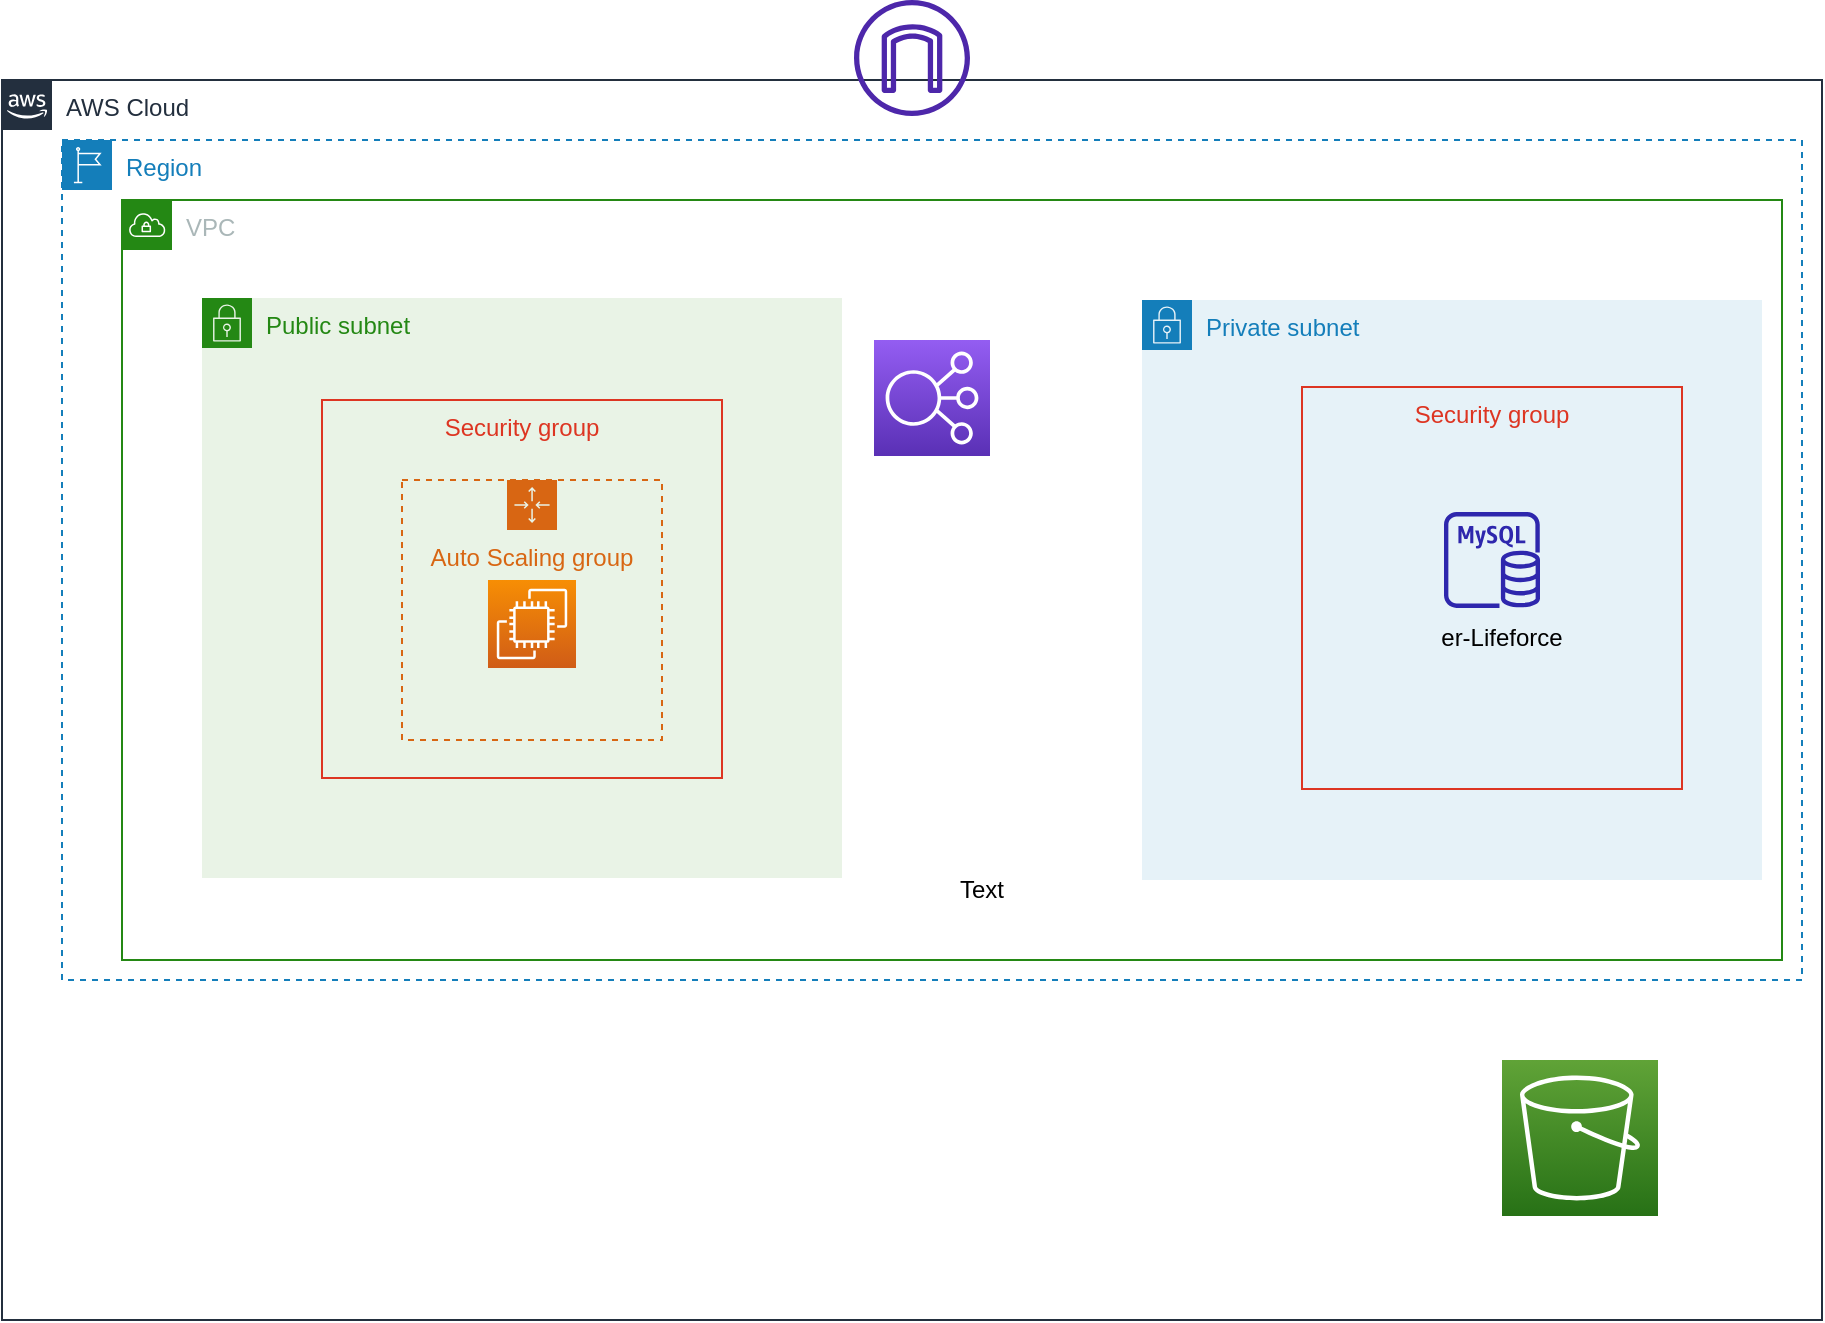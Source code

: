 <mxfile version="20.8.3" type="github">
  <diagram id="EOvXC8gpYLb7TujhmF_s" name="Page-1">
    <mxGraphModel dx="1923" dy="1576" grid="1" gridSize="10" guides="1" tooltips="1" connect="1" arrows="1" fold="1" page="1" pageScale="1" pageWidth="850" pageHeight="1100" math="0" shadow="0">
      <root>
        <mxCell id="0" />
        <mxCell id="1" parent="0" />
        <mxCell id="5pIbd-vVQexbnZ4Y1Vy5-4" value="AWS Cloud" style="points=[[0,0],[0.25,0],[0.5,0],[0.75,0],[1,0],[1,0.25],[1,0.5],[1,0.75],[1,1],[0.75,1],[0.5,1],[0.25,1],[0,1],[0,0.75],[0,0.5],[0,0.25]];outlineConnect=0;gradientColor=none;html=1;whiteSpace=wrap;fontSize=12;fontStyle=0;container=1;pointerEvents=0;collapsible=0;recursiveResize=0;shape=mxgraph.aws4.group;grIcon=mxgraph.aws4.group_aws_cloud_alt;strokeColor=#232F3E;fillColor=none;verticalAlign=top;align=left;spacingLeft=30;fontColor=#232F3E;dashed=0;" vertex="1" parent="1">
          <mxGeometry x="-100" y="-80" width="910" height="620" as="geometry" />
        </mxCell>
        <mxCell id="5pIbd-vVQexbnZ4Y1Vy5-5" value="Private subnet" style="points=[[0,0],[0.25,0],[0.5,0],[0.75,0],[1,0],[1,0.25],[1,0.5],[1,0.75],[1,1],[0.75,1],[0.5,1],[0.25,1],[0,1],[0,0.75],[0,0.5],[0,0.25]];outlineConnect=0;gradientColor=none;html=1;whiteSpace=wrap;fontSize=12;fontStyle=0;container=1;pointerEvents=0;collapsible=0;recursiveResize=0;shape=mxgraph.aws4.group;grIcon=mxgraph.aws4.group_security_group;grStroke=0;strokeColor=#147EBA;fillColor=#E6F2F8;verticalAlign=top;align=left;spacingLeft=30;fontColor=#147EBA;dashed=0;" vertex="1" parent="5pIbd-vVQexbnZ4Y1Vy5-4">
          <mxGeometry x="570" y="110" width="310" height="290" as="geometry" />
        </mxCell>
        <mxCell id="5pIbd-vVQexbnZ4Y1Vy5-6" value="VPC" style="points=[[0,0],[0.25,0],[0.5,0],[0.75,0],[1,0],[1,0.25],[1,0.5],[1,0.75],[1,1],[0.75,1],[0.5,1],[0.25,1],[0,1],[0,0.75],[0,0.5],[0,0.25]];outlineConnect=0;gradientColor=none;html=1;whiteSpace=wrap;fontSize=12;fontStyle=0;container=1;pointerEvents=0;collapsible=0;recursiveResize=0;shape=mxgraph.aws4.group;grIcon=mxgraph.aws4.group_vpc;strokeColor=#248814;fillColor=none;verticalAlign=top;align=left;spacingLeft=30;fontColor=#AAB7B8;dashed=0;" vertex="1" parent="5pIbd-vVQexbnZ4Y1Vy5-4">
          <mxGeometry x="60" y="60" width="830" height="380" as="geometry" />
        </mxCell>
        <mxCell id="5pIbd-vVQexbnZ4Y1Vy5-7" value="Region" style="points=[[0,0],[0.25,0],[0.5,0],[0.75,0],[1,0],[1,0.25],[1,0.5],[1,0.75],[1,1],[0.75,1],[0.5,1],[0.25,1],[0,1],[0,0.75],[0,0.5],[0,0.25]];outlineConnect=0;gradientColor=none;html=1;whiteSpace=wrap;fontSize=12;fontStyle=0;container=1;pointerEvents=0;collapsible=0;recursiveResize=0;shape=mxgraph.aws4.group;grIcon=mxgraph.aws4.group_region;strokeColor=#147EBA;fillColor=none;verticalAlign=top;align=left;spacingLeft=30;fontColor=#147EBA;dashed=1;" vertex="1" parent="5pIbd-vVQexbnZ4Y1Vy5-4">
          <mxGeometry x="30" y="30" width="870" height="420" as="geometry" />
        </mxCell>
        <mxCell id="5pIbd-vVQexbnZ4Y1Vy5-8" value="Security group" style="fillColor=none;strokeColor=#DD3522;verticalAlign=top;fontStyle=0;fontColor=#DD3522;" vertex="1" parent="5pIbd-vVQexbnZ4Y1Vy5-7">
          <mxGeometry x="620" y="123.5" width="190" height="201" as="geometry" />
        </mxCell>
        <mxCell id="5pIbd-vVQexbnZ4Y1Vy5-1" value="" style="sketch=0;outlineConnect=0;fontColor=#232F3E;gradientColor=none;fillColor=#2E27AD;strokeColor=none;dashed=0;verticalLabelPosition=bottom;verticalAlign=top;align=center;html=1;fontSize=12;fontStyle=0;aspect=fixed;pointerEvents=1;shape=mxgraph.aws4.rds_mysql_instance;" vertex="1" parent="5pIbd-vVQexbnZ4Y1Vy5-7">
          <mxGeometry x="691" y="186" width="48" height="48" as="geometry" />
        </mxCell>
        <mxCell id="5pIbd-vVQexbnZ4Y1Vy5-3" value="er-Lifeforce" style="text;html=1;strokeColor=none;fillColor=none;align=center;verticalAlign=middle;whiteSpace=wrap;rounded=0;" vertex="1" parent="5pIbd-vVQexbnZ4Y1Vy5-7">
          <mxGeometry x="680" y="234" width="80" height="30" as="geometry" />
        </mxCell>
        <mxCell id="5pIbd-vVQexbnZ4Y1Vy5-10" value="Public subnet" style="points=[[0,0],[0.25,0],[0.5,0],[0.75,0],[1,0],[1,0.25],[1,0.5],[1,0.75],[1,1],[0.75,1],[0.5,1],[0.25,1],[0,1],[0,0.75],[0,0.5],[0,0.25]];outlineConnect=0;gradientColor=none;html=1;whiteSpace=wrap;fontSize=12;fontStyle=0;container=1;pointerEvents=0;collapsible=0;recursiveResize=0;shape=mxgraph.aws4.group;grIcon=mxgraph.aws4.group_security_group;grStroke=0;strokeColor=#248814;fillColor=#E9F3E6;verticalAlign=top;align=left;spacingLeft=30;fontColor=#248814;dashed=0;" vertex="1" parent="5pIbd-vVQexbnZ4Y1Vy5-7">
          <mxGeometry x="70" y="79" width="320" height="290" as="geometry" />
        </mxCell>
        <mxCell id="5pIbd-vVQexbnZ4Y1Vy5-11" value="Security group" style="fillColor=none;strokeColor=#DD3522;verticalAlign=top;fontStyle=0;fontColor=#DD3522;" vertex="1" parent="5pIbd-vVQexbnZ4Y1Vy5-10">
          <mxGeometry x="60" y="51" width="200" height="189" as="geometry" />
        </mxCell>
        <mxCell id="5pIbd-vVQexbnZ4Y1Vy5-12" value="Auto Scaling group" style="points=[[0,0],[0.25,0],[0.5,0],[0.75,0],[1,0],[1,0.25],[1,0.5],[1,0.75],[1,1],[0.75,1],[0.5,1],[0.25,1],[0,1],[0,0.75],[0,0.5],[0,0.25]];outlineConnect=0;gradientColor=none;html=1;whiteSpace=wrap;fontSize=12;fontStyle=0;container=1;pointerEvents=0;collapsible=0;recursiveResize=0;shape=mxgraph.aws4.groupCenter;grIcon=mxgraph.aws4.group_auto_scaling_group;grStroke=1;strokeColor=#D86613;fillColor=none;verticalAlign=top;align=center;fontColor=#D86613;dashed=1;spacingTop=25;" vertex="1" parent="5pIbd-vVQexbnZ4Y1Vy5-10">
          <mxGeometry x="100" y="91" width="130" height="130" as="geometry" />
        </mxCell>
        <mxCell id="5pIbd-vVQexbnZ4Y1Vy5-13" value="" style="sketch=0;points=[[0,0,0],[0.25,0,0],[0.5,0,0],[0.75,0,0],[1,0,0],[0,1,0],[0.25,1,0],[0.5,1,0],[0.75,1,0],[1,1,0],[0,0.25,0],[0,0.5,0],[0,0.75,0],[1,0.25,0],[1,0.5,0],[1,0.75,0]];outlineConnect=0;fontColor=#232F3E;gradientColor=#F78E04;gradientDirection=north;fillColor=#D05C17;strokeColor=#ffffff;dashed=0;verticalLabelPosition=bottom;verticalAlign=top;align=center;html=1;fontSize=12;fontStyle=0;aspect=fixed;shape=mxgraph.aws4.resourceIcon;resIcon=mxgraph.aws4.ec2;" vertex="1" parent="5pIbd-vVQexbnZ4Y1Vy5-10">
          <mxGeometry x="143" y="141" width="44" height="44" as="geometry" />
        </mxCell>
        <mxCell id="5pIbd-vVQexbnZ4Y1Vy5-2" value="Text" style="text;html=1;strokeColor=none;fillColor=none;align=center;verticalAlign=middle;whiteSpace=wrap;rounded=0;" vertex="1" parent="5pIbd-vVQexbnZ4Y1Vy5-7">
          <mxGeometry x="430" y="360" width="60" height="30" as="geometry" />
        </mxCell>
        <mxCell id="5pIbd-vVQexbnZ4Y1Vy5-15" value="" style="sketch=0;points=[[0,0,0],[0.25,0,0],[0.5,0,0],[0.75,0,0],[1,0,0],[0,1,0],[0.25,1,0],[0.5,1,0],[0.75,1,0],[1,1,0],[0,0.25,0],[0,0.5,0],[0,0.75,0],[1,0.25,0],[1,0.5,0],[1,0.75,0]];outlineConnect=0;fontColor=#232F3E;gradientColor=#945DF2;gradientDirection=north;fillColor=#5A30B5;strokeColor=#ffffff;dashed=0;verticalLabelPosition=bottom;verticalAlign=top;align=center;html=1;fontSize=12;fontStyle=0;aspect=fixed;shape=mxgraph.aws4.resourceIcon;resIcon=mxgraph.aws4.elastic_load_balancing;" vertex="1" parent="5pIbd-vVQexbnZ4Y1Vy5-7">
          <mxGeometry x="406" y="100" width="58" height="58" as="geometry" />
        </mxCell>
        <mxCell id="5pIbd-vVQexbnZ4Y1Vy5-14" value="" style="sketch=0;points=[[0,0,0],[0.25,0,0],[0.5,0,0],[0.75,0,0],[1,0,0],[0,1,0],[0.25,1,0],[0.5,1,0],[0.75,1,0],[1,1,0],[0,0.25,0],[0,0.5,0],[0,0.75,0],[1,0.25,0],[1,0.5,0],[1,0.75,0]];outlineConnect=0;fontColor=#232F3E;gradientColor=#60A337;gradientDirection=north;fillColor=#277116;strokeColor=#ffffff;dashed=0;verticalLabelPosition=bottom;verticalAlign=top;align=center;html=1;fontSize=12;fontStyle=0;aspect=fixed;shape=mxgraph.aws4.resourceIcon;resIcon=mxgraph.aws4.s3;" vertex="1" parent="5pIbd-vVQexbnZ4Y1Vy5-4">
          <mxGeometry x="750" y="490" width="78" height="78" as="geometry" />
        </mxCell>
        <mxCell id="5pIbd-vVQexbnZ4Y1Vy5-17" value="" style="sketch=0;outlineConnect=0;fontColor=#232F3E;gradientColor=none;fillColor=#4D27AA;strokeColor=none;dashed=0;verticalLabelPosition=bottom;verticalAlign=top;align=center;html=1;fontSize=12;fontStyle=0;aspect=fixed;pointerEvents=1;shape=mxgraph.aws4.internet_gateway;" vertex="1" parent="1">
          <mxGeometry x="326" y="-120" width="58" height="58" as="geometry" />
        </mxCell>
      </root>
    </mxGraphModel>
  </diagram>
</mxfile>
